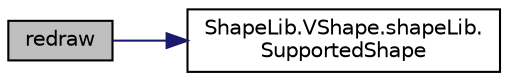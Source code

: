 digraph "redraw"
{
 // LATEX_PDF_SIZE
  edge [fontname="Helvetica",fontsize="10",labelfontname="Helvetica",labelfontsize="10"];
  node [fontname="Helvetica",fontsize="10",shape=record];
  rankdir="LR";
  Node83 [label="redraw",height=0.2,width=0.4,color="black", fillcolor="grey75", style="filled", fontcolor="black",tooltip=" "];
  Node83 -> Node84 [color="midnightblue",fontsize="10",style="solid",fontname="Helvetica"];
  Node84 [label="ShapeLib.VShape.shapeLib.\lSupportedShape",height=0.2,width=0.4,color="black", fillcolor="white", style="filled",URL="$classShapeLib_1_1VShape_1_1shapeLib.html#a2351d411700f286075d73bfc5b16ac5a",tooltip="define supported shape"];
}
